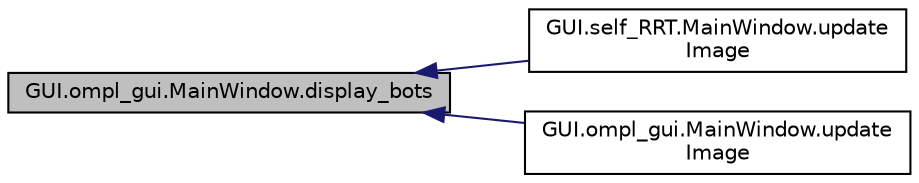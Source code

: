 digraph "GUI.ompl_gui.MainWindow.display_bots"
{
 // INTERACTIVE_SVG=YES
  edge [fontname="Helvetica",fontsize="10",labelfontname="Helvetica",labelfontsize="10"];
  node [fontname="Helvetica",fontsize="10",shape=record];
  rankdir="LR";
  Node1 [label="GUI.ompl_gui.MainWindow.display_bots",height=0.2,width=0.4,color="black", fillcolor="grey75", style="filled", fontcolor="black"];
  Node1 -> Node2 [dir="back",color="midnightblue",fontsize="10",style="solid",fontname="Helvetica"];
  Node2 [label="GUI.self_RRT.MainWindow.update\lImage",height=0.2,width=0.4,color="black", fillcolor="white", style="filled",URL="$d6/dc8/class_g_u_i_1_1self___r_r_t_1_1_main_window.html#a84619e737131300c9dcd7b9470db41a6"];
  Node1 -> Node3 [dir="back",color="midnightblue",fontsize="10",style="solid",fontname="Helvetica"];
  Node3 [label="GUI.ompl_gui.MainWindow.update\lImage",height=0.2,width=0.4,color="black", fillcolor="white", style="filled",URL="$da/d05/class_g_u_i_1_1ompl__gui_1_1_main_window.html#a7127e3a639274168d09f034486142bb4"];
}
